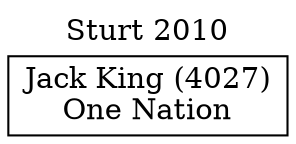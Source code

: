 // House preference flow
digraph "Jack King (4027)_Sturt_2010" {
	graph [label="Sturt 2010" labelloc=t mclimit=10]
	node [shape=box]
	"Jack King (4027)" [label="Jack King (4027)
One Nation"]
}
